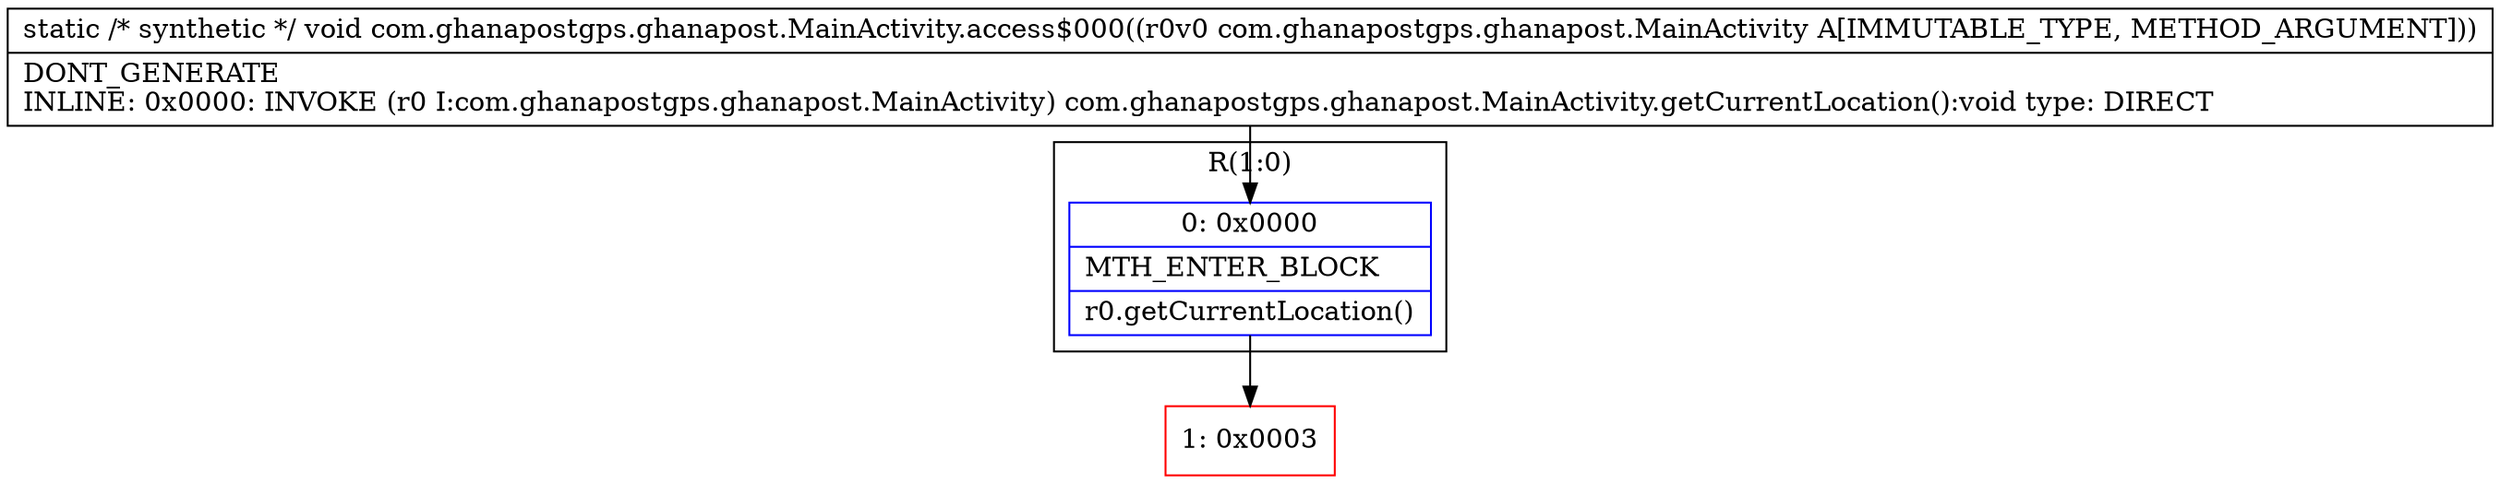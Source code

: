 digraph "CFG forcom.ghanapostgps.ghanapost.MainActivity.access$000(Lcom\/ghanapostgps\/ghanapost\/MainActivity;)V" {
subgraph cluster_Region_275057157 {
label = "R(1:0)";
node [shape=record,color=blue];
Node_0 [shape=record,label="{0\:\ 0x0000|MTH_ENTER_BLOCK\l|r0.getCurrentLocation()\l}"];
}
Node_1 [shape=record,color=red,label="{1\:\ 0x0003}"];
MethodNode[shape=record,label="{static \/* synthetic *\/ void com.ghanapostgps.ghanapost.MainActivity.access$000((r0v0 com.ghanapostgps.ghanapost.MainActivity A[IMMUTABLE_TYPE, METHOD_ARGUMENT]))  | DONT_GENERATE\lINLINE: 0x0000: INVOKE  (r0 I:com.ghanapostgps.ghanapost.MainActivity) com.ghanapostgps.ghanapost.MainActivity.getCurrentLocation():void type: DIRECT\l}"];
MethodNode -> Node_0;
Node_0 -> Node_1;
}

